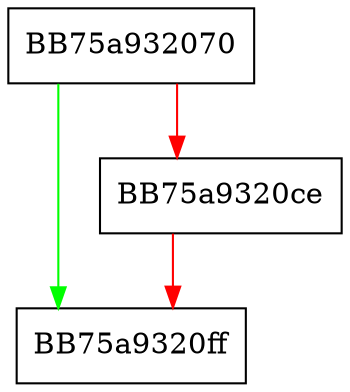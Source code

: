 digraph get_protected_folders {
  node [shape="box"];
  graph [splines=ortho];
  BB75a932070 -> BB75a9320ff [color="green"];
  BB75a932070 -> BB75a9320ce [color="red"];
  BB75a9320ce -> BB75a9320ff [color="red"];
}